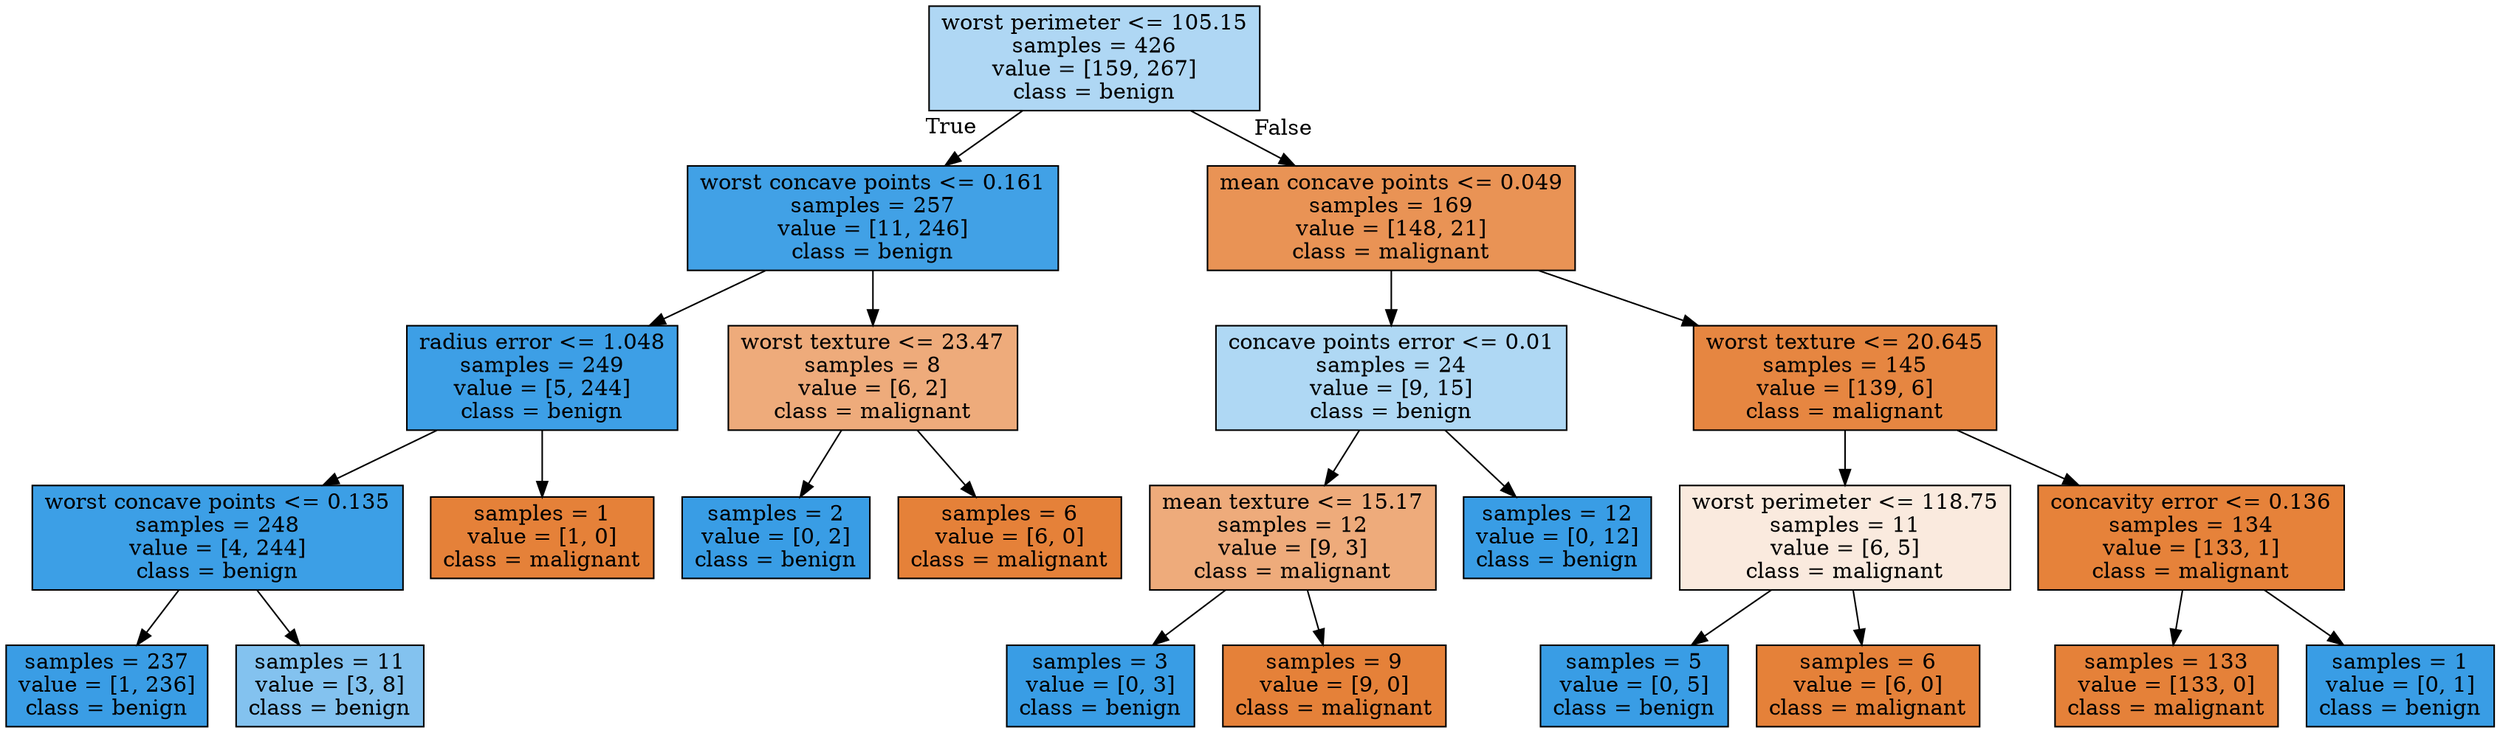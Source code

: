 digraph Tree {
node [shape=box, style="filled", color="black"] ;
0 [label="worst perimeter <= 105.15\nsamples = 426\nvalue = [159, 267]\nclass = benign", fillcolor="#399de567"] ;
1 [label="worst concave points <= 0.161\nsamples = 257\nvalue = [11, 246]\nclass = benign", fillcolor="#399de5f4"] ;
0 -> 1 [labeldistance=2.5, labelangle=45, headlabel="True"] ;
2 [label="radius error <= 1.048\nsamples = 249\nvalue = [5, 244]\nclass = benign", fillcolor="#399de5fa"] ;
1 -> 2 ;
3 [label="worst concave points <= 0.135\nsamples = 248\nvalue = [4, 244]\nclass = benign", fillcolor="#399de5fb"] ;
2 -> 3 ;
4 [label="samples = 237\nvalue = [1, 236]\nclass = benign", fillcolor="#399de5fe"] ;
3 -> 4 ;
5 [label="samples = 11\nvalue = [3, 8]\nclass = benign", fillcolor="#399de59f"] ;
3 -> 5 ;
6 [label="samples = 1\nvalue = [1, 0]\nclass = malignant", fillcolor="#e58139ff"] ;
2 -> 6 ;
7 [label="worst texture <= 23.47\nsamples = 8\nvalue = [6, 2]\nclass = malignant", fillcolor="#e58139aa"] ;
1 -> 7 ;
8 [label="samples = 2\nvalue = [0, 2]\nclass = benign", fillcolor="#399de5ff"] ;
7 -> 8 ;
9 [label="samples = 6\nvalue = [6, 0]\nclass = malignant", fillcolor="#e58139ff"] ;
7 -> 9 ;
10 [label="mean concave points <= 0.049\nsamples = 169\nvalue = [148, 21]\nclass = malignant", fillcolor="#e58139db"] ;
0 -> 10 [labeldistance=2.5, labelangle=-45, headlabel="False"] ;
11 [label="concave points error <= 0.01\nsamples = 24\nvalue = [9, 15]\nclass = benign", fillcolor="#399de566"] ;
10 -> 11 ;
12 [label="mean texture <= 15.17\nsamples = 12\nvalue = [9, 3]\nclass = malignant", fillcolor="#e58139aa"] ;
11 -> 12 ;
13 [label="samples = 3\nvalue = [0, 3]\nclass = benign", fillcolor="#399de5ff"] ;
12 -> 13 ;
14 [label="samples = 9\nvalue = [9, 0]\nclass = malignant", fillcolor="#e58139ff"] ;
12 -> 14 ;
15 [label="samples = 12\nvalue = [0, 12]\nclass = benign", fillcolor="#399de5ff"] ;
11 -> 15 ;
16 [label="worst texture <= 20.645\nsamples = 145\nvalue = [139, 6]\nclass = malignant", fillcolor="#e58139f4"] ;
10 -> 16 ;
17 [label="worst perimeter <= 118.75\nsamples = 11\nvalue = [6, 5]\nclass = malignant", fillcolor="#e581392a"] ;
16 -> 17 ;
18 [label="samples = 5\nvalue = [0, 5]\nclass = benign", fillcolor="#399de5ff"] ;
17 -> 18 ;
19 [label="samples = 6\nvalue = [6, 0]\nclass = malignant", fillcolor="#e58139ff"] ;
17 -> 19 ;
20 [label="concavity error <= 0.136\nsamples = 134\nvalue = [133, 1]\nclass = malignant", fillcolor="#e58139fd"] ;
16 -> 20 ;
21 [label="samples = 133\nvalue = [133, 0]\nclass = malignant", fillcolor="#e58139ff"] ;
20 -> 21 ;
22 [label="samples = 1\nvalue = [0, 1]\nclass = benign", fillcolor="#399de5ff"] ;
20 -> 22 ;
}
